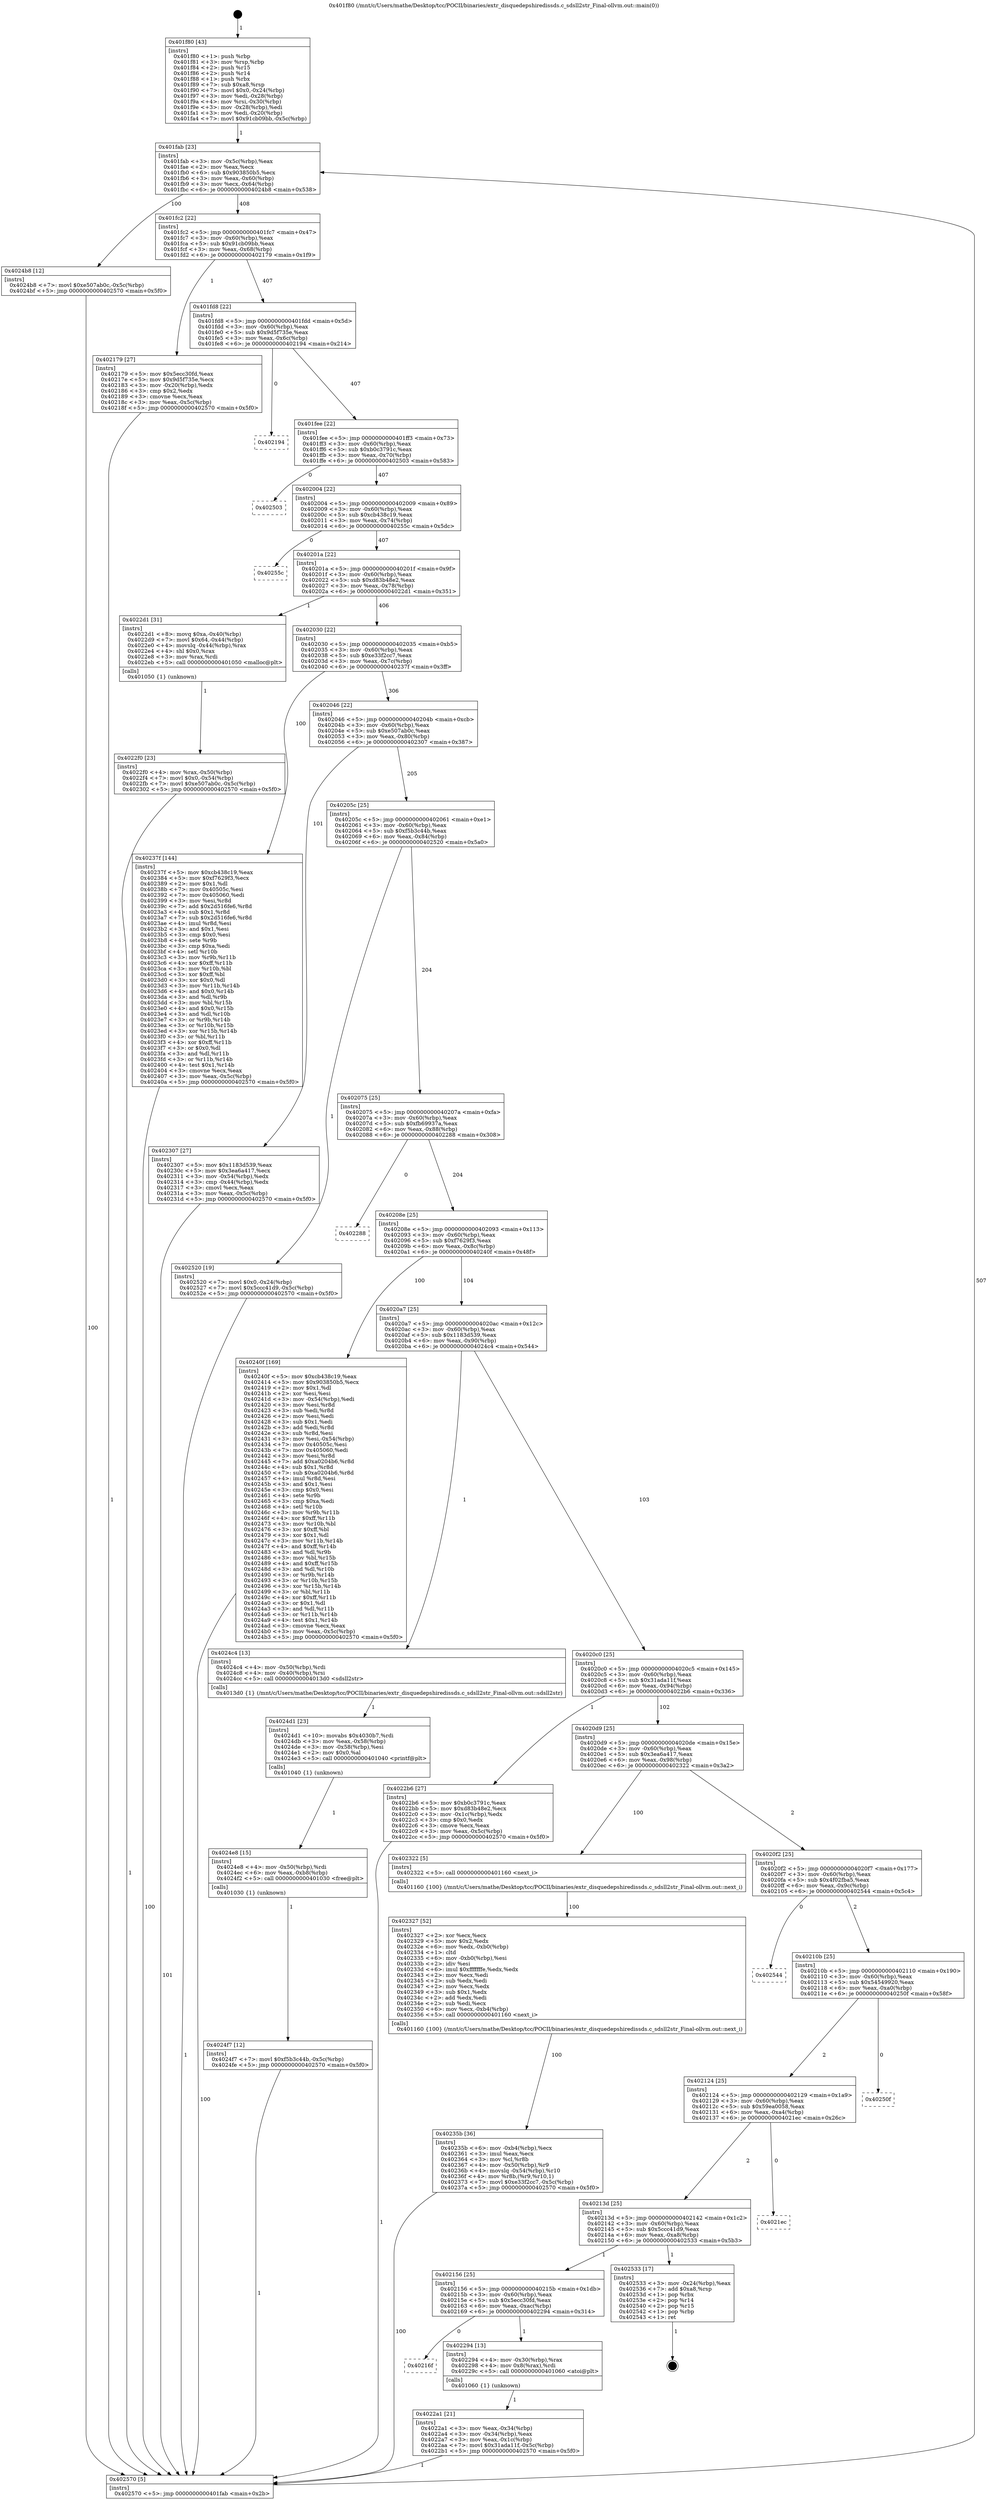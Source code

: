 digraph "0x401f80" {
  label = "0x401f80 (/mnt/c/Users/mathe/Desktop/tcc/POCII/binaries/extr_disquedepshiredissds.c_sdsll2str_Final-ollvm.out::main(0))"
  labelloc = "t"
  node[shape=record]

  Entry [label="",width=0.3,height=0.3,shape=circle,fillcolor=black,style=filled]
  "0x401fab" [label="{
     0x401fab [23]\l
     | [instrs]\l
     &nbsp;&nbsp;0x401fab \<+3\>: mov -0x5c(%rbp),%eax\l
     &nbsp;&nbsp;0x401fae \<+2\>: mov %eax,%ecx\l
     &nbsp;&nbsp;0x401fb0 \<+6\>: sub $0x903850b5,%ecx\l
     &nbsp;&nbsp;0x401fb6 \<+3\>: mov %eax,-0x60(%rbp)\l
     &nbsp;&nbsp;0x401fb9 \<+3\>: mov %ecx,-0x64(%rbp)\l
     &nbsp;&nbsp;0x401fbc \<+6\>: je 00000000004024b8 \<main+0x538\>\l
  }"]
  "0x4024b8" [label="{
     0x4024b8 [12]\l
     | [instrs]\l
     &nbsp;&nbsp;0x4024b8 \<+7\>: movl $0xe507ab0c,-0x5c(%rbp)\l
     &nbsp;&nbsp;0x4024bf \<+5\>: jmp 0000000000402570 \<main+0x5f0\>\l
  }"]
  "0x401fc2" [label="{
     0x401fc2 [22]\l
     | [instrs]\l
     &nbsp;&nbsp;0x401fc2 \<+5\>: jmp 0000000000401fc7 \<main+0x47\>\l
     &nbsp;&nbsp;0x401fc7 \<+3\>: mov -0x60(%rbp),%eax\l
     &nbsp;&nbsp;0x401fca \<+5\>: sub $0x91cb09bb,%eax\l
     &nbsp;&nbsp;0x401fcf \<+3\>: mov %eax,-0x68(%rbp)\l
     &nbsp;&nbsp;0x401fd2 \<+6\>: je 0000000000402179 \<main+0x1f9\>\l
  }"]
  Exit [label="",width=0.3,height=0.3,shape=circle,fillcolor=black,style=filled,peripheries=2]
  "0x402179" [label="{
     0x402179 [27]\l
     | [instrs]\l
     &nbsp;&nbsp;0x402179 \<+5\>: mov $0x5ecc30fd,%eax\l
     &nbsp;&nbsp;0x40217e \<+5\>: mov $0x9d5f735e,%ecx\l
     &nbsp;&nbsp;0x402183 \<+3\>: mov -0x20(%rbp),%edx\l
     &nbsp;&nbsp;0x402186 \<+3\>: cmp $0x2,%edx\l
     &nbsp;&nbsp;0x402189 \<+3\>: cmovne %ecx,%eax\l
     &nbsp;&nbsp;0x40218c \<+3\>: mov %eax,-0x5c(%rbp)\l
     &nbsp;&nbsp;0x40218f \<+5\>: jmp 0000000000402570 \<main+0x5f0\>\l
  }"]
  "0x401fd8" [label="{
     0x401fd8 [22]\l
     | [instrs]\l
     &nbsp;&nbsp;0x401fd8 \<+5\>: jmp 0000000000401fdd \<main+0x5d\>\l
     &nbsp;&nbsp;0x401fdd \<+3\>: mov -0x60(%rbp),%eax\l
     &nbsp;&nbsp;0x401fe0 \<+5\>: sub $0x9d5f735e,%eax\l
     &nbsp;&nbsp;0x401fe5 \<+3\>: mov %eax,-0x6c(%rbp)\l
     &nbsp;&nbsp;0x401fe8 \<+6\>: je 0000000000402194 \<main+0x214\>\l
  }"]
  "0x402570" [label="{
     0x402570 [5]\l
     | [instrs]\l
     &nbsp;&nbsp;0x402570 \<+5\>: jmp 0000000000401fab \<main+0x2b\>\l
  }"]
  "0x401f80" [label="{
     0x401f80 [43]\l
     | [instrs]\l
     &nbsp;&nbsp;0x401f80 \<+1\>: push %rbp\l
     &nbsp;&nbsp;0x401f81 \<+3\>: mov %rsp,%rbp\l
     &nbsp;&nbsp;0x401f84 \<+2\>: push %r15\l
     &nbsp;&nbsp;0x401f86 \<+2\>: push %r14\l
     &nbsp;&nbsp;0x401f88 \<+1\>: push %rbx\l
     &nbsp;&nbsp;0x401f89 \<+7\>: sub $0xa8,%rsp\l
     &nbsp;&nbsp;0x401f90 \<+7\>: movl $0x0,-0x24(%rbp)\l
     &nbsp;&nbsp;0x401f97 \<+3\>: mov %edi,-0x28(%rbp)\l
     &nbsp;&nbsp;0x401f9a \<+4\>: mov %rsi,-0x30(%rbp)\l
     &nbsp;&nbsp;0x401f9e \<+3\>: mov -0x28(%rbp),%edi\l
     &nbsp;&nbsp;0x401fa1 \<+3\>: mov %edi,-0x20(%rbp)\l
     &nbsp;&nbsp;0x401fa4 \<+7\>: movl $0x91cb09bb,-0x5c(%rbp)\l
  }"]
  "0x4024f7" [label="{
     0x4024f7 [12]\l
     | [instrs]\l
     &nbsp;&nbsp;0x4024f7 \<+7\>: movl $0xf5b3c44b,-0x5c(%rbp)\l
     &nbsp;&nbsp;0x4024fe \<+5\>: jmp 0000000000402570 \<main+0x5f0\>\l
  }"]
  "0x402194" [label="{
     0x402194\l
  }", style=dashed]
  "0x401fee" [label="{
     0x401fee [22]\l
     | [instrs]\l
     &nbsp;&nbsp;0x401fee \<+5\>: jmp 0000000000401ff3 \<main+0x73\>\l
     &nbsp;&nbsp;0x401ff3 \<+3\>: mov -0x60(%rbp),%eax\l
     &nbsp;&nbsp;0x401ff6 \<+5\>: sub $0xb0c3791c,%eax\l
     &nbsp;&nbsp;0x401ffb \<+3\>: mov %eax,-0x70(%rbp)\l
     &nbsp;&nbsp;0x401ffe \<+6\>: je 0000000000402503 \<main+0x583\>\l
  }"]
  "0x4024e8" [label="{
     0x4024e8 [15]\l
     | [instrs]\l
     &nbsp;&nbsp;0x4024e8 \<+4\>: mov -0x50(%rbp),%rdi\l
     &nbsp;&nbsp;0x4024ec \<+6\>: mov %eax,-0xb8(%rbp)\l
     &nbsp;&nbsp;0x4024f2 \<+5\>: call 0000000000401030 \<free@plt\>\l
     | [calls]\l
     &nbsp;&nbsp;0x401030 \{1\} (unknown)\l
  }"]
  "0x402503" [label="{
     0x402503\l
  }", style=dashed]
  "0x402004" [label="{
     0x402004 [22]\l
     | [instrs]\l
     &nbsp;&nbsp;0x402004 \<+5\>: jmp 0000000000402009 \<main+0x89\>\l
     &nbsp;&nbsp;0x402009 \<+3\>: mov -0x60(%rbp),%eax\l
     &nbsp;&nbsp;0x40200c \<+5\>: sub $0xcb438c19,%eax\l
     &nbsp;&nbsp;0x402011 \<+3\>: mov %eax,-0x74(%rbp)\l
     &nbsp;&nbsp;0x402014 \<+6\>: je 000000000040255c \<main+0x5dc\>\l
  }"]
  "0x4024d1" [label="{
     0x4024d1 [23]\l
     | [instrs]\l
     &nbsp;&nbsp;0x4024d1 \<+10\>: movabs $0x4030b7,%rdi\l
     &nbsp;&nbsp;0x4024db \<+3\>: mov %eax,-0x58(%rbp)\l
     &nbsp;&nbsp;0x4024de \<+3\>: mov -0x58(%rbp),%esi\l
     &nbsp;&nbsp;0x4024e1 \<+2\>: mov $0x0,%al\l
     &nbsp;&nbsp;0x4024e3 \<+5\>: call 0000000000401040 \<printf@plt\>\l
     | [calls]\l
     &nbsp;&nbsp;0x401040 \{1\} (unknown)\l
  }"]
  "0x40255c" [label="{
     0x40255c\l
  }", style=dashed]
  "0x40201a" [label="{
     0x40201a [22]\l
     | [instrs]\l
     &nbsp;&nbsp;0x40201a \<+5\>: jmp 000000000040201f \<main+0x9f\>\l
     &nbsp;&nbsp;0x40201f \<+3\>: mov -0x60(%rbp),%eax\l
     &nbsp;&nbsp;0x402022 \<+5\>: sub $0xd83b48e2,%eax\l
     &nbsp;&nbsp;0x402027 \<+3\>: mov %eax,-0x78(%rbp)\l
     &nbsp;&nbsp;0x40202a \<+6\>: je 00000000004022d1 \<main+0x351\>\l
  }"]
  "0x40235b" [label="{
     0x40235b [36]\l
     | [instrs]\l
     &nbsp;&nbsp;0x40235b \<+6\>: mov -0xb4(%rbp),%ecx\l
     &nbsp;&nbsp;0x402361 \<+3\>: imul %eax,%ecx\l
     &nbsp;&nbsp;0x402364 \<+3\>: mov %cl,%r8b\l
     &nbsp;&nbsp;0x402367 \<+4\>: mov -0x50(%rbp),%r9\l
     &nbsp;&nbsp;0x40236b \<+4\>: movslq -0x54(%rbp),%r10\l
     &nbsp;&nbsp;0x40236f \<+4\>: mov %r8b,(%r9,%r10,1)\l
     &nbsp;&nbsp;0x402373 \<+7\>: movl $0xe33f2cc7,-0x5c(%rbp)\l
     &nbsp;&nbsp;0x40237a \<+5\>: jmp 0000000000402570 \<main+0x5f0\>\l
  }"]
  "0x4022d1" [label="{
     0x4022d1 [31]\l
     | [instrs]\l
     &nbsp;&nbsp;0x4022d1 \<+8\>: movq $0xa,-0x40(%rbp)\l
     &nbsp;&nbsp;0x4022d9 \<+7\>: movl $0x64,-0x44(%rbp)\l
     &nbsp;&nbsp;0x4022e0 \<+4\>: movslq -0x44(%rbp),%rax\l
     &nbsp;&nbsp;0x4022e4 \<+4\>: shl $0x0,%rax\l
     &nbsp;&nbsp;0x4022e8 \<+3\>: mov %rax,%rdi\l
     &nbsp;&nbsp;0x4022eb \<+5\>: call 0000000000401050 \<malloc@plt\>\l
     | [calls]\l
     &nbsp;&nbsp;0x401050 \{1\} (unknown)\l
  }"]
  "0x402030" [label="{
     0x402030 [22]\l
     | [instrs]\l
     &nbsp;&nbsp;0x402030 \<+5\>: jmp 0000000000402035 \<main+0xb5\>\l
     &nbsp;&nbsp;0x402035 \<+3\>: mov -0x60(%rbp),%eax\l
     &nbsp;&nbsp;0x402038 \<+5\>: sub $0xe33f2cc7,%eax\l
     &nbsp;&nbsp;0x40203d \<+3\>: mov %eax,-0x7c(%rbp)\l
     &nbsp;&nbsp;0x402040 \<+6\>: je 000000000040237f \<main+0x3ff\>\l
  }"]
  "0x402327" [label="{
     0x402327 [52]\l
     | [instrs]\l
     &nbsp;&nbsp;0x402327 \<+2\>: xor %ecx,%ecx\l
     &nbsp;&nbsp;0x402329 \<+5\>: mov $0x2,%edx\l
     &nbsp;&nbsp;0x40232e \<+6\>: mov %edx,-0xb0(%rbp)\l
     &nbsp;&nbsp;0x402334 \<+1\>: cltd\l
     &nbsp;&nbsp;0x402335 \<+6\>: mov -0xb0(%rbp),%esi\l
     &nbsp;&nbsp;0x40233b \<+2\>: idiv %esi\l
     &nbsp;&nbsp;0x40233d \<+6\>: imul $0xfffffffe,%edx,%edx\l
     &nbsp;&nbsp;0x402343 \<+2\>: mov %ecx,%edi\l
     &nbsp;&nbsp;0x402345 \<+2\>: sub %edx,%edi\l
     &nbsp;&nbsp;0x402347 \<+2\>: mov %ecx,%edx\l
     &nbsp;&nbsp;0x402349 \<+3\>: sub $0x1,%edx\l
     &nbsp;&nbsp;0x40234c \<+2\>: add %edx,%edi\l
     &nbsp;&nbsp;0x40234e \<+2\>: sub %edi,%ecx\l
     &nbsp;&nbsp;0x402350 \<+6\>: mov %ecx,-0xb4(%rbp)\l
     &nbsp;&nbsp;0x402356 \<+5\>: call 0000000000401160 \<next_i\>\l
     | [calls]\l
     &nbsp;&nbsp;0x401160 \{100\} (/mnt/c/Users/mathe/Desktop/tcc/POCII/binaries/extr_disquedepshiredissds.c_sdsll2str_Final-ollvm.out::next_i)\l
  }"]
  "0x40237f" [label="{
     0x40237f [144]\l
     | [instrs]\l
     &nbsp;&nbsp;0x40237f \<+5\>: mov $0xcb438c19,%eax\l
     &nbsp;&nbsp;0x402384 \<+5\>: mov $0xf7629f3,%ecx\l
     &nbsp;&nbsp;0x402389 \<+2\>: mov $0x1,%dl\l
     &nbsp;&nbsp;0x40238b \<+7\>: mov 0x40505c,%esi\l
     &nbsp;&nbsp;0x402392 \<+7\>: mov 0x405060,%edi\l
     &nbsp;&nbsp;0x402399 \<+3\>: mov %esi,%r8d\l
     &nbsp;&nbsp;0x40239c \<+7\>: add $0x2d516fe6,%r8d\l
     &nbsp;&nbsp;0x4023a3 \<+4\>: sub $0x1,%r8d\l
     &nbsp;&nbsp;0x4023a7 \<+7\>: sub $0x2d516fe6,%r8d\l
     &nbsp;&nbsp;0x4023ae \<+4\>: imul %r8d,%esi\l
     &nbsp;&nbsp;0x4023b2 \<+3\>: and $0x1,%esi\l
     &nbsp;&nbsp;0x4023b5 \<+3\>: cmp $0x0,%esi\l
     &nbsp;&nbsp;0x4023b8 \<+4\>: sete %r9b\l
     &nbsp;&nbsp;0x4023bc \<+3\>: cmp $0xa,%edi\l
     &nbsp;&nbsp;0x4023bf \<+4\>: setl %r10b\l
     &nbsp;&nbsp;0x4023c3 \<+3\>: mov %r9b,%r11b\l
     &nbsp;&nbsp;0x4023c6 \<+4\>: xor $0xff,%r11b\l
     &nbsp;&nbsp;0x4023ca \<+3\>: mov %r10b,%bl\l
     &nbsp;&nbsp;0x4023cd \<+3\>: xor $0xff,%bl\l
     &nbsp;&nbsp;0x4023d0 \<+3\>: xor $0x0,%dl\l
     &nbsp;&nbsp;0x4023d3 \<+3\>: mov %r11b,%r14b\l
     &nbsp;&nbsp;0x4023d6 \<+4\>: and $0x0,%r14b\l
     &nbsp;&nbsp;0x4023da \<+3\>: and %dl,%r9b\l
     &nbsp;&nbsp;0x4023dd \<+3\>: mov %bl,%r15b\l
     &nbsp;&nbsp;0x4023e0 \<+4\>: and $0x0,%r15b\l
     &nbsp;&nbsp;0x4023e4 \<+3\>: and %dl,%r10b\l
     &nbsp;&nbsp;0x4023e7 \<+3\>: or %r9b,%r14b\l
     &nbsp;&nbsp;0x4023ea \<+3\>: or %r10b,%r15b\l
     &nbsp;&nbsp;0x4023ed \<+3\>: xor %r15b,%r14b\l
     &nbsp;&nbsp;0x4023f0 \<+3\>: or %bl,%r11b\l
     &nbsp;&nbsp;0x4023f3 \<+4\>: xor $0xff,%r11b\l
     &nbsp;&nbsp;0x4023f7 \<+3\>: or $0x0,%dl\l
     &nbsp;&nbsp;0x4023fa \<+3\>: and %dl,%r11b\l
     &nbsp;&nbsp;0x4023fd \<+3\>: or %r11b,%r14b\l
     &nbsp;&nbsp;0x402400 \<+4\>: test $0x1,%r14b\l
     &nbsp;&nbsp;0x402404 \<+3\>: cmovne %ecx,%eax\l
     &nbsp;&nbsp;0x402407 \<+3\>: mov %eax,-0x5c(%rbp)\l
     &nbsp;&nbsp;0x40240a \<+5\>: jmp 0000000000402570 \<main+0x5f0\>\l
  }"]
  "0x402046" [label="{
     0x402046 [22]\l
     | [instrs]\l
     &nbsp;&nbsp;0x402046 \<+5\>: jmp 000000000040204b \<main+0xcb\>\l
     &nbsp;&nbsp;0x40204b \<+3\>: mov -0x60(%rbp),%eax\l
     &nbsp;&nbsp;0x40204e \<+5\>: sub $0xe507ab0c,%eax\l
     &nbsp;&nbsp;0x402053 \<+3\>: mov %eax,-0x80(%rbp)\l
     &nbsp;&nbsp;0x402056 \<+6\>: je 0000000000402307 \<main+0x387\>\l
  }"]
  "0x4022f0" [label="{
     0x4022f0 [23]\l
     | [instrs]\l
     &nbsp;&nbsp;0x4022f0 \<+4\>: mov %rax,-0x50(%rbp)\l
     &nbsp;&nbsp;0x4022f4 \<+7\>: movl $0x0,-0x54(%rbp)\l
     &nbsp;&nbsp;0x4022fb \<+7\>: movl $0xe507ab0c,-0x5c(%rbp)\l
     &nbsp;&nbsp;0x402302 \<+5\>: jmp 0000000000402570 \<main+0x5f0\>\l
  }"]
  "0x402307" [label="{
     0x402307 [27]\l
     | [instrs]\l
     &nbsp;&nbsp;0x402307 \<+5\>: mov $0x1183d539,%eax\l
     &nbsp;&nbsp;0x40230c \<+5\>: mov $0x3ea6a417,%ecx\l
     &nbsp;&nbsp;0x402311 \<+3\>: mov -0x54(%rbp),%edx\l
     &nbsp;&nbsp;0x402314 \<+3\>: cmp -0x44(%rbp),%edx\l
     &nbsp;&nbsp;0x402317 \<+3\>: cmovl %ecx,%eax\l
     &nbsp;&nbsp;0x40231a \<+3\>: mov %eax,-0x5c(%rbp)\l
     &nbsp;&nbsp;0x40231d \<+5\>: jmp 0000000000402570 \<main+0x5f0\>\l
  }"]
  "0x40205c" [label="{
     0x40205c [25]\l
     | [instrs]\l
     &nbsp;&nbsp;0x40205c \<+5\>: jmp 0000000000402061 \<main+0xe1\>\l
     &nbsp;&nbsp;0x402061 \<+3\>: mov -0x60(%rbp),%eax\l
     &nbsp;&nbsp;0x402064 \<+5\>: sub $0xf5b3c44b,%eax\l
     &nbsp;&nbsp;0x402069 \<+6\>: mov %eax,-0x84(%rbp)\l
     &nbsp;&nbsp;0x40206f \<+6\>: je 0000000000402520 \<main+0x5a0\>\l
  }"]
  "0x4022a1" [label="{
     0x4022a1 [21]\l
     | [instrs]\l
     &nbsp;&nbsp;0x4022a1 \<+3\>: mov %eax,-0x34(%rbp)\l
     &nbsp;&nbsp;0x4022a4 \<+3\>: mov -0x34(%rbp),%eax\l
     &nbsp;&nbsp;0x4022a7 \<+3\>: mov %eax,-0x1c(%rbp)\l
     &nbsp;&nbsp;0x4022aa \<+7\>: movl $0x31ada11f,-0x5c(%rbp)\l
     &nbsp;&nbsp;0x4022b1 \<+5\>: jmp 0000000000402570 \<main+0x5f0\>\l
  }"]
  "0x402520" [label="{
     0x402520 [19]\l
     | [instrs]\l
     &nbsp;&nbsp;0x402520 \<+7\>: movl $0x0,-0x24(%rbp)\l
     &nbsp;&nbsp;0x402527 \<+7\>: movl $0x5ccc41d9,-0x5c(%rbp)\l
     &nbsp;&nbsp;0x40252e \<+5\>: jmp 0000000000402570 \<main+0x5f0\>\l
  }"]
  "0x402075" [label="{
     0x402075 [25]\l
     | [instrs]\l
     &nbsp;&nbsp;0x402075 \<+5\>: jmp 000000000040207a \<main+0xfa\>\l
     &nbsp;&nbsp;0x40207a \<+3\>: mov -0x60(%rbp),%eax\l
     &nbsp;&nbsp;0x40207d \<+5\>: sub $0xfb69937a,%eax\l
     &nbsp;&nbsp;0x402082 \<+6\>: mov %eax,-0x88(%rbp)\l
     &nbsp;&nbsp;0x402088 \<+6\>: je 0000000000402288 \<main+0x308\>\l
  }"]
  "0x40216f" [label="{
     0x40216f\l
  }", style=dashed]
  "0x402288" [label="{
     0x402288\l
  }", style=dashed]
  "0x40208e" [label="{
     0x40208e [25]\l
     | [instrs]\l
     &nbsp;&nbsp;0x40208e \<+5\>: jmp 0000000000402093 \<main+0x113\>\l
     &nbsp;&nbsp;0x402093 \<+3\>: mov -0x60(%rbp),%eax\l
     &nbsp;&nbsp;0x402096 \<+5\>: sub $0xf7629f3,%eax\l
     &nbsp;&nbsp;0x40209b \<+6\>: mov %eax,-0x8c(%rbp)\l
     &nbsp;&nbsp;0x4020a1 \<+6\>: je 000000000040240f \<main+0x48f\>\l
  }"]
  "0x402294" [label="{
     0x402294 [13]\l
     | [instrs]\l
     &nbsp;&nbsp;0x402294 \<+4\>: mov -0x30(%rbp),%rax\l
     &nbsp;&nbsp;0x402298 \<+4\>: mov 0x8(%rax),%rdi\l
     &nbsp;&nbsp;0x40229c \<+5\>: call 0000000000401060 \<atoi@plt\>\l
     | [calls]\l
     &nbsp;&nbsp;0x401060 \{1\} (unknown)\l
  }"]
  "0x40240f" [label="{
     0x40240f [169]\l
     | [instrs]\l
     &nbsp;&nbsp;0x40240f \<+5\>: mov $0xcb438c19,%eax\l
     &nbsp;&nbsp;0x402414 \<+5\>: mov $0x903850b5,%ecx\l
     &nbsp;&nbsp;0x402419 \<+2\>: mov $0x1,%dl\l
     &nbsp;&nbsp;0x40241b \<+2\>: xor %esi,%esi\l
     &nbsp;&nbsp;0x40241d \<+3\>: mov -0x54(%rbp),%edi\l
     &nbsp;&nbsp;0x402420 \<+3\>: mov %esi,%r8d\l
     &nbsp;&nbsp;0x402423 \<+3\>: sub %edi,%r8d\l
     &nbsp;&nbsp;0x402426 \<+2\>: mov %esi,%edi\l
     &nbsp;&nbsp;0x402428 \<+3\>: sub $0x1,%edi\l
     &nbsp;&nbsp;0x40242b \<+3\>: add %edi,%r8d\l
     &nbsp;&nbsp;0x40242e \<+3\>: sub %r8d,%esi\l
     &nbsp;&nbsp;0x402431 \<+3\>: mov %esi,-0x54(%rbp)\l
     &nbsp;&nbsp;0x402434 \<+7\>: mov 0x40505c,%esi\l
     &nbsp;&nbsp;0x40243b \<+7\>: mov 0x405060,%edi\l
     &nbsp;&nbsp;0x402442 \<+3\>: mov %esi,%r8d\l
     &nbsp;&nbsp;0x402445 \<+7\>: add $0xa0204b6,%r8d\l
     &nbsp;&nbsp;0x40244c \<+4\>: sub $0x1,%r8d\l
     &nbsp;&nbsp;0x402450 \<+7\>: sub $0xa0204b6,%r8d\l
     &nbsp;&nbsp;0x402457 \<+4\>: imul %r8d,%esi\l
     &nbsp;&nbsp;0x40245b \<+3\>: and $0x1,%esi\l
     &nbsp;&nbsp;0x40245e \<+3\>: cmp $0x0,%esi\l
     &nbsp;&nbsp;0x402461 \<+4\>: sete %r9b\l
     &nbsp;&nbsp;0x402465 \<+3\>: cmp $0xa,%edi\l
     &nbsp;&nbsp;0x402468 \<+4\>: setl %r10b\l
     &nbsp;&nbsp;0x40246c \<+3\>: mov %r9b,%r11b\l
     &nbsp;&nbsp;0x40246f \<+4\>: xor $0xff,%r11b\l
     &nbsp;&nbsp;0x402473 \<+3\>: mov %r10b,%bl\l
     &nbsp;&nbsp;0x402476 \<+3\>: xor $0xff,%bl\l
     &nbsp;&nbsp;0x402479 \<+3\>: xor $0x1,%dl\l
     &nbsp;&nbsp;0x40247c \<+3\>: mov %r11b,%r14b\l
     &nbsp;&nbsp;0x40247f \<+4\>: and $0xff,%r14b\l
     &nbsp;&nbsp;0x402483 \<+3\>: and %dl,%r9b\l
     &nbsp;&nbsp;0x402486 \<+3\>: mov %bl,%r15b\l
     &nbsp;&nbsp;0x402489 \<+4\>: and $0xff,%r15b\l
     &nbsp;&nbsp;0x40248d \<+3\>: and %dl,%r10b\l
     &nbsp;&nbsp;0x402490 \<+3\>: or %r9b,%r14b\l
     &nbsp;&nbsp;0x402493 \<+3\>: or %r10b,%r15b\l
     &nbsp;&nbsp;0x402496 \<+3\>: xor %r15b,%r14b\l
     &nbsp;&nbsp;0x402499 \<+3\>: or %bl,%r11b\l
     &nbsp;&nbsp;0x40249c \<+4\>: xor $0xff,%r11b\l
     &nbsp;&nbsp;0x4024a0 \<+3\>: or $0x1,%dl\l
     &nbsp;&nbsp;0x4024a3 \<+3\>: and %dl,%r11b\l
     &nbsp;&nbsp;0x4024a6 \<+3\>: or %r11b,%r14b\l
     &nbsp;&nbsp;0x4024a9 \<+4\>: test $0x1,%r14b\l
     &nbsp;&nbsp;0x4024ad \<+3\>: cmovne %ecx,%eax\l
     &nbsp;&nbsp;0x4024b0 \<+3\>: mov %eax,-0x5c(%rbp)\l
     &nbsp;&nbsp;0x4024b3 \<+5\>: jmp 0000000000402570 \<main+0x5f0\>\l
  }"]
  "0x4020a7" [label="{
     0x4020a7 [25]\l
     | [instrs]\l
     &nbsp;&nbsp;0x4020a7 \<+5\>: jmp 00000000004020ac \<main+0x12c\>\l
     &nbsp;&nbsp;0x4020ac \<+3\>: mov -0x60(%rbp),%eax\l
     &nbsp;&nbsp;0x4020af \<+5\>: sub $0x1183d539,%eax\l
     &nbsp;&nbsp;0x4020b4 \<+6\>: mov %eax,-0x90(%rbp)\l
     &nbsp;&nbsp;0x4020ba \<+6\>: je 00000000004024c4 \<main+0x544\>\l
  }"]
  "0x402156" [label="{
     0x402156 [25]\l
     | [instrs]\l
     &nbsp;&nbsp;0x402156 \<+5\>: jmp 000000000040215b \<main+0x1db\>\l
     &nbsp;&nbsp;0x40215b \<+3\>: mov -0x60(%rbp),%eax\l
     &nbsp;&nbsp;0x40215e \<+5\>: sub $0x5ecc30fd,%eax\l
     &nbsp;&nbsp;0x402163 \<+6\>: mov %eax,-0xac(%rbp)\l
     &nbsp;&nbsp;0x402169 \<+6\>: je 0000000000402294 \<main+0x314\>\l
  }"]
  "0x4024c4" [label="{
     0x4024c4 [13]\l
     | [instrs]\l
     &nbsp;&nbsp;0x4024c4 \<+4\>: mov -0x50(%rbp),%rdi\l
     &nbsp;&nbsp;0x4024c8 \<+4\>: mov -0x40(%rbp),%rsi\l
     &nbsp;&nbsp;0x4024cc \<+5\>: call 00000000004013d0 \<sdsll2str\>\l
     | [calls]\l
     &nbsp;&nbsp;0x4013d0 \{1\} (/mnt/c/Users/mathe/Desktop/tcc/POCII/binaries/extr_disquedepshiredissds.c_sdsll2str_Final-ollvm.out::sdsll2str)\l
  }"]
  "0x4020c0" [label="{
     0x4020c0 [25]\l
     | [instrs]\l
     &nbsp;&nbsp;0x4020c0 \<+5\>: jmp 00000000004020c5 \<main+0x145\>\l
     &nbsp;&nbsp;0x4020c5 \<+3\>: mov -0x60(%rbp),%eax\l
     &nbsp;&nbsp;0x4020c8 \<+5\>: sub $0x31ada11f,%eax\l
     &nbsp;&nbsp;0x4020cd \<+6\>: mov %eax,-0x94(%rbp)\l
     &nbsp;&nbsp;0x4020d3 \<+6\>: je 00000000004022b6 \<main+0x336\>\l
  }"]
  "0x402533" [label="{
     0x402533 [17]\l
     | [instrs]\l
     &nbsp;&nbsp;0x402533 \<+3\>: mov -0x24(%rbp),%eax\l
     &nbsp;&nbsp;0x402536 \<+7\>: add $0xa8,%rsp\l
     &nbsp;&nbsp;0x40253d \<+1\>: pop %rbx\l
     &nbsp;&nbsp;0x40253e \<+2\>: pop %r14\l
     &nbsp;&nbsp;0x402540 \<+2\>: pop %r15\l
     &nbsp;&nbsp;0x402542 \<+1\>: pop %rbp\l
     &nbsp;&nbsp;0x402543 \<+1\>: ret\l
  }"]
  "0x4022b6" [label="{
     0x4022b6 [27]\l
     | [instrs]\l
     &nbsp;&nbsp;0x4022b6 \<+5\>: mov $0xb0c3791c,%eax\l
     &nbsp;&nbsp;0x4022bb \<+5\>: mov $0xd83b48e2,%ecx\l
     &nbsp;&nbsp;0x4022c0 \<+3\>: mov -0x1c(%rbp),%edx\l
     &nbsp;&nbsp;0x4022c3 \<+3\>: cmp $0x0,%edx\l
     &nbsp;&nbsp;0x4022c6 \<+3\>: cmove %ecx,%eax\l
     &nbsp;&nbsp;0x4022c9 \<+3\>: mov %eax,-0x5c(%rbp)\l
     &nbsp;&nbsp;0x4022cc \<+5\>: jmp 0000000000402570 \<main+0x5f0\>\l
  }"]
  "0x4020d9" [label="{
     0x4020d9 [25]\l
     | [instrs]\l
     &nbsp;&nbsp;0x4020d9 \<+5\>: jmp 00000000004020de \<main+0x15e\>\l
     &nbsp;&nbsp;0x4020de \<+3\>: mov -0x60(%rbp),%eax\l
     &nbsp;&nbsp;0x4020e1 \<+5\>: sub $0x3ea6a417,%eax\l
     &nbsp;&nbsp;0x4020e6 \<+6\>: mov %eax,-0x98(%rbp)\l
     &nbsp;&nbsp;0x4020ec \<+6\>: je 0000000000402322 \<main+0x3a2\>\l
  }"]
  "0x40213d" [label="{
     0x40213d [25]\l
     | [instrs]\l
     &nbsp;&nbsp;0x40213d \<+5\>: jmp 0000000000402142 \<main+0x1c2\>\l
     &nbsp;&nbsp;0x402142 \<+3\>: mov -0x60(%rbp),%eax\l
     &nbsp;&nbsp;0x402145 \<+5\>: sub $0x5ccc41d9,%eax\l
     &nbsp;&nbsp;0x40214a \<+6\>: mov %eax,-0xa8(%rbp)\l
     &nbsp;&nbsp;0x402150 \<+6\>: je 0000000000402533 \<main+0x5b3\>\l
  }"]
  "0x402322" [label="{
     0x402322 [5]\l
     | [instrs]\l
     &nbsp;&nbsp;0x402322 \<+5\>: call 0000000000401160 \<next_i\>\l
     | [calls]\l
     &nbsp;&nbsp;0x401160 \{100\} (/mnt/c/Users/mathe/Desktop/tcc/POCII/binaries/extr_disquedepshiredissds.c_sdsll2str_Final-ollvm.out::next_i)\l
  }"]
  "0x4020f2" [label="{
     0x4020f2 [25]\l
     | [instrs]\l
     &nbsp;&nbsp;0x4020f2 \<+5\>: jmp 00000000004020f7 \<main+0x177\>\l
     &nbsp;&nbsp;0x4020f7 \<+3\>: mov -0x60(%rbp),%eax\l
     &nbsp;&nbsp;0x4020fa \<+5\>: sub $0x4f02fba5,%eax\l
     &nbsp;&nbsp;0x4020ff \<+6\>: mov %eax,-0x9c(%rbp)\l
     &nbsp;&nbsp;0x402105 \<+6\>: je 0000000000402544 \<main+0x5c4\>\l
  }"]
  "0x4021ec" [label="{
     0x4021ec\l
  }", style=dashed]
  "0x402544" [label="{
     0x402544\l
  }", style=dashed]
  "0x40210b" [label="{
     0x40210b [25]\l
     | [instrs]\l
     &nbsp;&nbsp;0x40210b \<+5\>: jmp 0000000000402110 \<main+0x190\>\l
     &nbsp;&nbsp;0x402110 \<+3\>: mov -0x60(%rbp),%eax\l
     &nbsp;&nbsp;0x402113 \<+5\>: sub $0x54549920,%eax\l
     &nbsp;&nbsp;0x402118 \<+6\>: mov %eax,-0xa0(%rbp)\l
     &nbsp;&nbsp;0x40211e \<+6\>: je 000000000040250f \<main+0x58f\>\l
  }"]
  "0x402124" [label="{
     0x402124 [25]\l
     | [instrs]\l
     &nbsp;&nbsp;0x402124 \<+5\>: jmp 0000000000402129 \<main+0x1a9\>\l
     &nbsp;&nbsp;0x402129 \<+3\>: mov -0x60(%rbp),%eax\l
     &nbsp;&nbsp;0x40212c \<+5\>: sub $0x59ea0058,%eax\l
     &nbsp;&nbsp;0x402131 \<+6\>: mov %eax,-0xa4(%rbp)\l
     &nbsp;&nbsp;0x402137 \<+6\>: je 00000000004021ec \<main+0x26c\>\l
  }"]
  "0x40250f" [label="{
     0x40250f\l
  }", style=dashed]
  Entry -> "0x401f80" [label=" 1"]
  "0x401fab" -> "0x4024b8" [label=" 100"]
  "0x401fab" -> "0x401fc2" [label=" 408"]
  "0x402533" -> Exit [label=" 1"]
  "0x401fc2" -> "0x402179" [label=" 1"]
  "0x401fc2" -> "0x401fd8" [label=" 407"]
  "0x402179" -> "0x402570" [label=" 1"]
  "0x401f80" -> "0x401fab" [label=" 1"]
  "0x402570" -> "0x401fab" [label=" 507"]
  "0x402520" -> "0x402570" [label=" 1"]
  "0x401fd8" -> "0x402194" [label=" 0"]
  "0x401fd8" -> "0x401fee" [label=" 407"]
  "0x4024f7" -> "0x402570" [label=" 1"]
  "0x401fee" -> "0x402503" [label=" 0"]
  "0x401fee" -> "0x402004" [label=" 407"]
  "0x4024e8" -> "0x4024f7" [label=" 1"]
  "0x402004" -> "0x40255c" [label=" 0"]
  "0x402004" -> "0x40201a" [label=" 407"]
  "0x4024d1" -> "0x4024e8" [label=" 1"]
  "0x40201a" -> "0x4022d1" [label=" 1"]
  "0x40201a" -> "0x402030" [label=" 406"]
  "0x4024c4" -> "0x4024d1" [label=" 1"]
  "0x402030" -> "0x40237f" [label=" 100"]
  "0x402030" -> "0x402046" [label=" 306"]
  "0x4024b8" -> "0x402570" [label=" 100"]
  "0x402046" -> "0x402307" [label=" 101"]
  "0x402046" -> "0x40205c" [label=" 205"]
  "0x40240f" -> "0x402570" [label=" 100"]
  "0x40205c" -> "0x402520" [label=" 1"]
  "0x40205c" -> "0x402075" [label=" 204"]
  "0x40237f" -> "0x402570" [label=" 100"]
  "0x402075" -> "0x402288" [label=" 0"]
  "0x402075" -> "0x40208e" [label=" 204"]
  "0x40235b" -> "0x402570" [label=" 100"]
  "0x40208e" -> "0x40240f" [label=" 100"]
  "0x40208e" -> "0x4020a7" [label=" 104"]
  "0x402327" -> "0x40235b" [label=" 100"]
  "0x4020a7" -> "0x4024c4" [label=" 1"]
  "0x4020a7" -> "0x4020c0" [label=" 103"]
  "0x402307" -> "0x402570" [label=" 101"]
  "0x4020c0" -> "0x4022b6" [label=" 1"]
  "0x4020c0" -> "0x4020d9" [label=" 102"]
  "0x4022f0" -> "0x402570" [label=" 1"]
  "0x4020d9" -> "0x402322" [label=" 100"]
  "0x4020d9" -> "0x4020f2" [label=" 2"]
  "0x4022b6" -> "0x402570" [label=" 1"]
  "0x4020f2" -> "0x402544" [label=" 0"]
  "0x4020f2" -> "0x40210b" [label=" 2"]
  "0x4022a1" -> "0x402570" [label=" 1"]
  "0x40210b" -> "0x40250f" [label=" 0"]
  "0x40210b" -> "0x402124" [label=" 2"]
  "0x402294" -> "0x4022a1" [label=" 1"]
  "0x402124" -> "0x4021ec" [label=" 0"]
  "0x402124" -> "0x40213d" [label=" 2"]
  "0x4022d1" -> "0x4022f0" [label=" 1"]
  "0x40213d" -> "0x402533" [label=" 1"]
  "0x40213d" -> "0x402156" [label=" 1"]
  "0x402322" -> "0x402327" [label=" 100"]
  "0x402156" -> "0x402294" [label=" 1"]
  "0x402156" -> "0x40216f" [label=" 0"]
}
